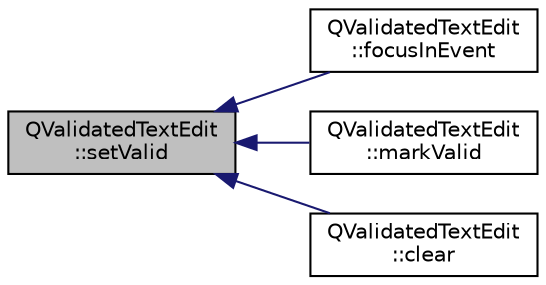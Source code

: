 digraph "QValidatedTextEdit::setValid"
{
  edge [fontname="Helvetica",fontsize="10",labelfontname="Helvetica",labelfontsize="10"];
  node [fontname="Helvetica",fontsize="10",shape=record];
  rankdir="LR";
  Node14 [label="QValidatedTextEdit\l::setValid",height=0.2,width=0.4,color="black", fillcolor="grey75", style="filled", fontcolor="black"];
  Node14 -> Node15 [dir="back",color="midnightblue",fontsize="10",style="solid",fontname="Helvetica"];
  Node15 [label="QValidatedTextEdit\l::focusInEvent",height=0.2,width=0.4,color="black", fillcolor="white", style="filled",URL="$d8/db1/class_q_validated_text_edit.html#a95d749d38769d2eb837af627f52a9872"];
  Node14 -> Node16 [dir="back",color="midnightblue",fontsize="10",style="solid",fontname="Helvetica"];
  Node16 [label="QValidatedTextEdit\l::markValid",height=0.2,width=0.4,color="black", fillcolor="white", style="filled",URL="$d8/db1/class_q_validated_text_edit.html#a89f2eb2c596e30c4a6c258882ce9f3c2"];
  Node14 -> Node17 [dir="back",color="midnightblue",fontsize="10",style="solid",fontname="Helvetica"];
  Node17 [label="QValidatedTextEdit\l::clear",height=0.2,width=0.4,color="black", fillcolor="white", style="filled",URL="$d8/db1/class_q_validated_text_edit.html#af2288206579ed0b08b9da6d7a9668fc9"];
}
